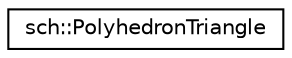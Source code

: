 digraph "Graphical Class Hierarchy"
{
  edge [fontname="Helvetica",fontsize="10",labelfontname="Helvetica",labelfontsize="10"];
  node [fontname="Helvetica",fontsize="10",shape=record];
  rankdir="LR";
  Node0 [label="sch::PolyhedronTriangle",height=0.2,width=0.4,color="black", fillcolor="white", style="filled",URL="$structsch_1_1PolyhedronTriangle.html"];
}
